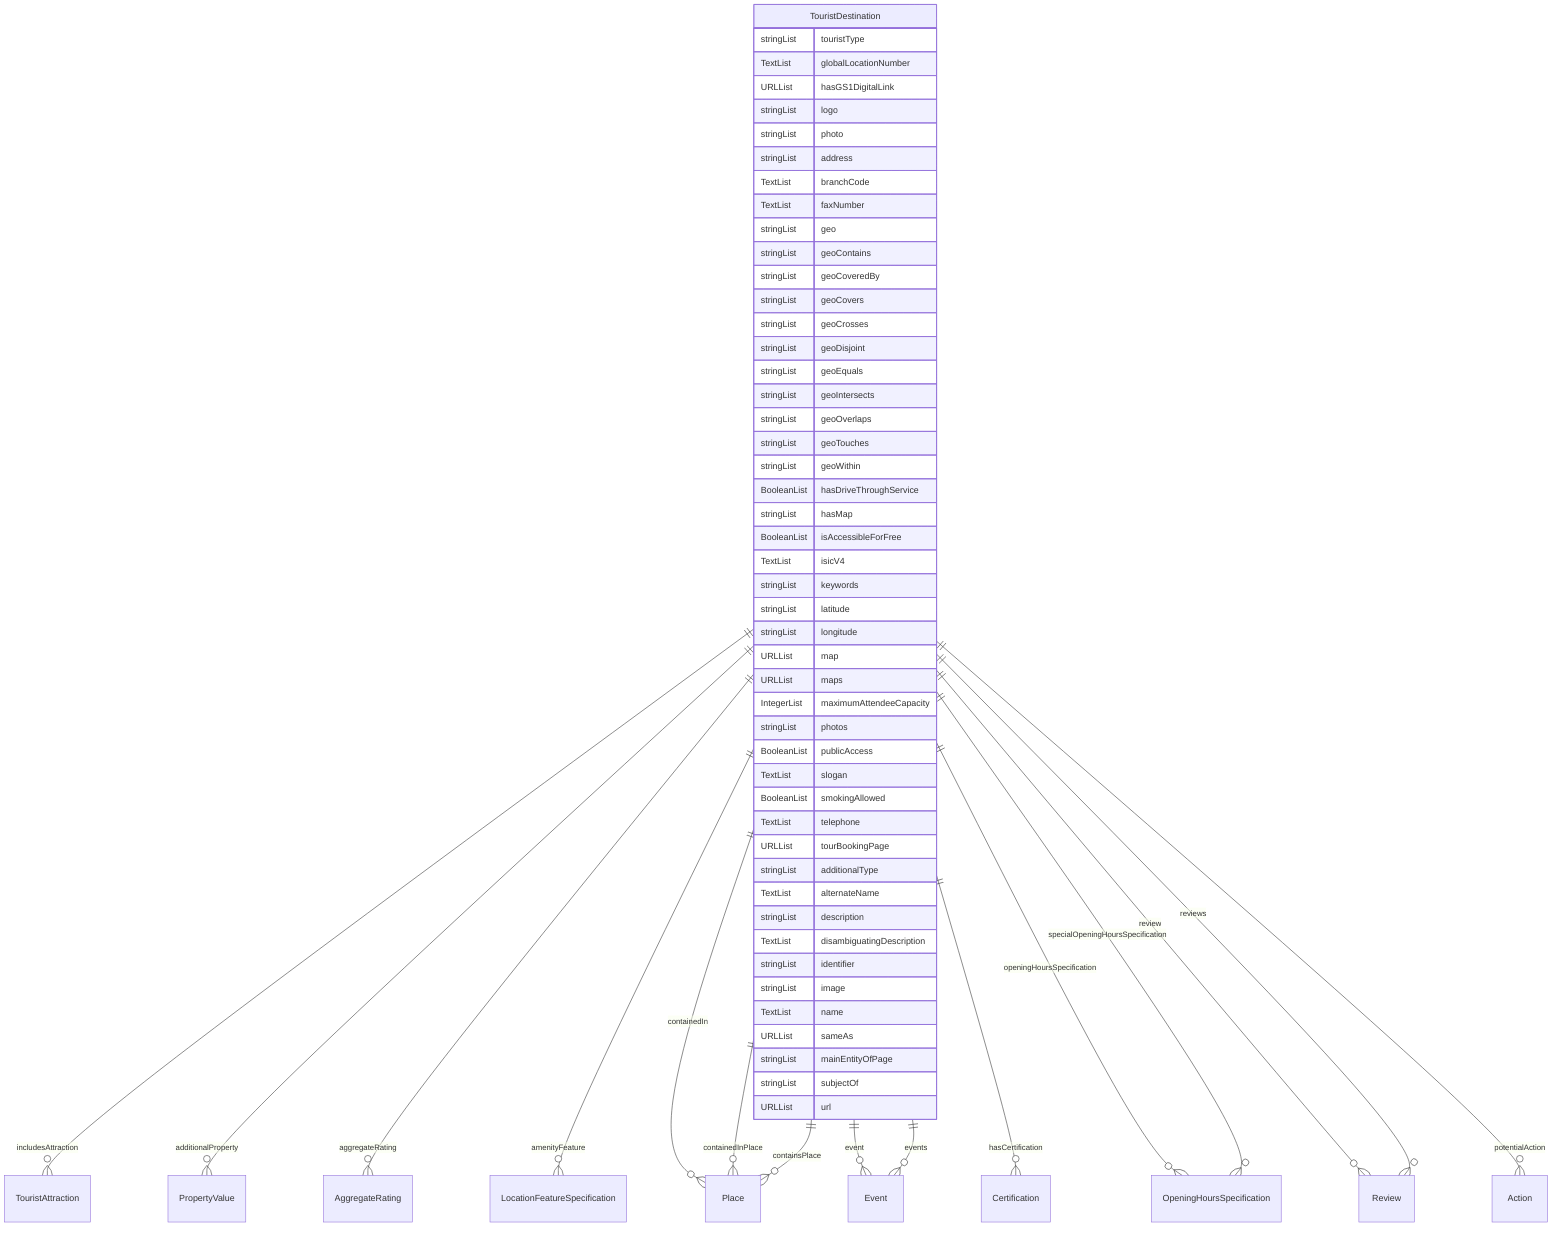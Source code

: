erDiagram
TouristDestination {
    stringList touristType  
    TextList globalLocationNumber  
    URLList hasGS1DigitalLink  
    stringList logo  
    stringList photo  
    stringList address  
    TextList branchCode  
    TextList faxNumber  
    stringList geo  
    stringList geoContains  
    stringList geoCoveredBy  
    stringList geoCovers  
    stringList geoCrosses  
    stringList geoDisjoint  
    stringList geoEquals  
    stringList geoIntersects  
    stringList geoOverlaps  
    stringList geoTouches  
    stringList geoWithin  
    BooleanList hasDriveThroughService  
    stringList hasMap  
    BooleanList isAccessibleForFree  
    TextList isicV4  
    stringList keywords  
    stringList latitude  
    stringList longitude  
    URLList map  
    URLList maps  
    IntegerList maximumAttendeeCapacity  
    stringList photos  
    BooleanList publicAccess  
    TextList slogan  
    BooleanList smokingAllowed  
    TextList telephone  
    URLList tourBookingPage  
    stringList additionalType  
    TextList alternateName  
    stringList description  
    TextList disambiguatingDescription  
    stringList identifier  
    stringList image  
    TextList name  
    URLList sameAs  
    stringList mainEntityOfPage  
    stringList subjectOf  
    URLList url  
}

TouristDestination ||--}o TouristAttraction : "includesAttraction"
TouristDestination ||--}o PropertyValue : "additionalProperty"
TouristDestination ||--}o AggregateRating : "aggregateRating"
TouristDestination ||--}o LocationFeatureSpecification : "amenityFeature"
TouristDestination ||--}o Place : "containedIn"
TouristDestination ||--}o Place : "containedInPlace"
TouristDestination ||--}o Place : "containsPlace"
TouristDestination ||--}o Event : "event"
TouristDestination ||--}o Event : "events"
TouristDestination ||--}o Certification : "hasCertification"
TouristDestination ||--}o OpeningHoursSpecification : "openingHoursSpecification"
TouristDestination ||--}o Review : "review"
TouristDestination ||--}o Review : "reviews"
TouristDestination ||--}o OpeningHoursSpecification : "specialOpeningHoursSpecification"
TouristDestination ||--}o Action : "potentialAction"